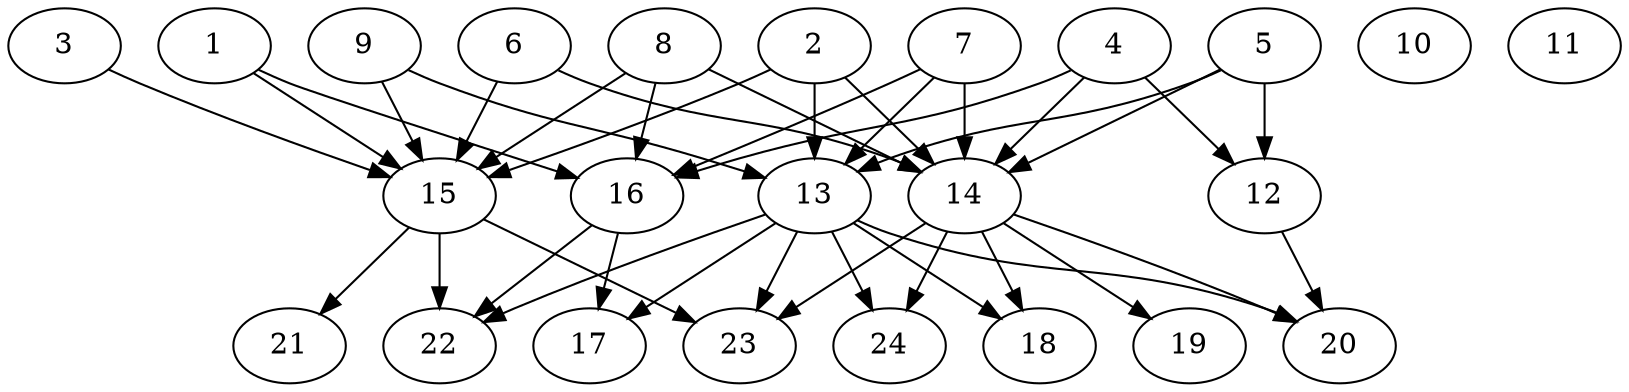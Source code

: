 // DAG (tier=2-normal, mode=compute, n=24, ccr=0.384, fat=0.682, density=0.560, regular=0.456, jump=0.127, mindata=524288, maxdata=8388608)
// DAG automatically generated by daggen at Sun Aug 24 16:33:33 2025
// /home/ermia/Project/Environments/daggen/bin/daggen --dot --ccr 0.384 --fat 0.682 --regular 0.456 --density 0.560 --jump 0.127 --mindata 524288 --maxdata 8388608 -n 24 
digraph G {
  1 [size="22835693313318600", alpha="0.10", expect_size="11417846656659300"]
  1 -> 15 [size ="526187180851200"]
  1 -> 16 [size ="526187180851200"]
  2 [size="145447896164255456", alpha="0.03", expect_size="72723948082127728"]
  2 -> 13 [size ="142253376929792"]
  2 -> 14 [size ="142253376929792"]
  2 -> 15 [size ="142253376929792"]
  3 [size="5424111356674867", alpha="0.05", expect_size="2712055678337433"]
  3 -> 15 [size ="16137744023552"]
  4 [size="43140144693248000000", alpha="0.10", expect_size="21570072346624000000"]
  4 -> 12 [size ="98403614720000"]
  4 -> 14 [size ="98403614720000"]
  4 -> 16 [size ="98403614720000"]
  5 [size="3278472986098016", alpha="0.18", expect_size="1639236493049008"]
  5 -> 12 [size ="55664923639808"]
  5 -> 13 [size ="55664923639808"]
  5 -> 14 [size ="55664923639808"]
  6 [size="4703906734406204", alpha="0.17", expect_size="2351953367203102"]
  6 -> 14 [size ="112063623987200"]
  6 -> 15 [size ="112063623987200"]
  7 [size="182471047573569273856", alpha="0.12", expect_size="91235523786784636928"]
  7 -> 13 [size ="257366863904768"]
  7 -> 14 [size ="257366863904768"]
  7 -> 16 [size ="257366863904768"]
  8 [size="470855413636025600", alpha="0.10", expect_size="235427706818012800"]
  8 -> 14 [size ="186172747808768"]
  8 -> 15 [size ="186172747808768"]
  8 -> 16 [size ="186172747808768"]
  9 [size="91465623535616000000", alpha="0.20", expect_size="45732811767808000000"]
  9 -> 13 [size ="162403450880000"]
  9 -> 15 [size ="162403450880000"]
  10 [size="15170367171281004", alpha="0.17", expect_size="7585183585640502"]
  11 [size="696868849733736960", alpha="0.02", expect_size="348434424866868480"]
  12 [size="18185271723670304", alpha="0.20", expect_size="9092635861835152"]
  12 -> 20 [size ="302997359820800"]
  13 [size="955851836205010176", alpha="0.05", expect_size="477925918102505088"]
  13 -> 17 [size ="404607939379200"]
  13 -> 18 [size ="404607939379200"]
  13 -> 20 [size ="404607939379200"]
  13 -> 22 [size ="404607939379200"]
  13 -> 23 [size ="404607939379200"]
  13 -> 24 [size ="404607939379200"]
  14 [size="247301831324145504", alpha="0.01", expect_size="123650915662072752"]
  14 -> 18 [size ="103407385837568"]
  14 -> 19 [size ="103407385837568"]
  14 -> 20 [size ="103407385837568"]
  14 -> 23 [size ="103407385837568"]
  14 -> 24 [size ="103407385837568"]
  15 [size="7548904874553406", alpha="0.00", expect_size="3774452437276703"]
  15 -> 21 [size ="140600082956288"]
  15 -> 22 [size ="140600082956288"]
  15 -> 23 [size ="140600082956288"]
  16 [size="3056181000216854", alpha="0.04", expect_size="1528090500108427"]
  16 -> 17 [size ="283361675313152"]
  16 -> 22 [size ="283361675313152"]
  17 [size="280860586745129152", alpha="0.05", expect_size="140430293372564576"]
  18 [size="17804115836928000000", alpha="0.20", expect_size="8902057918464000000"]
  19 [size="1382886560579452928", alpha="0.16", expect_size="691443280289726464"]
  20 [size="690509555267400", alpha="0.19", expect_size="345254777633700"]
  21 [size="6865347339535678", alpha="0.18", expect_size="3432673669767839"]
  22 [size="182023326390284960", alpha="0.20", expect_size="91011663195142480"]
  23 [size="3126687606817947648", alpha="0.16", expect_size="1563343803408973824"]
  24 [size="8544613685007081", alpha="0.03", expect_size="4272306842503540"]
}